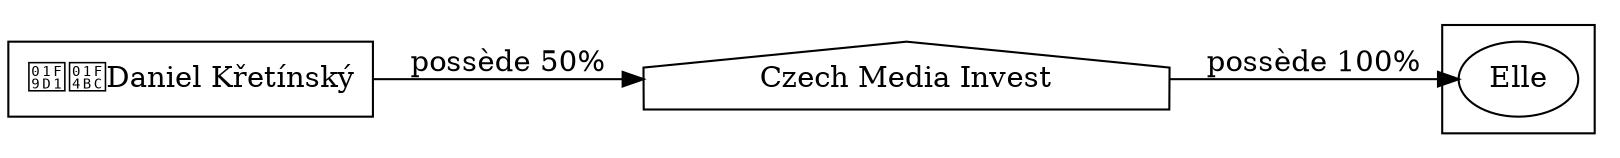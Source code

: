 digraph {
  rankdir=LR;
  subgraph roots {
    
      "daniel-kretinsky-92"[label="🧑‍💼Daniel Křetínský" shape=box]
    
  }

  
    "czech-media-invest-93"[label="Czech Media Invest" shape=house]
  

  subgraph clusterLeaves {
    
      "elle-321"[label="Elle"]
    
  }

  
    "czech-media-invest-93" -> "elle-321" [
      label="possède 100%"
    ]
  
    "daniel-kretinsky-92" -> "czech-media-invest-93" [
      label="possède 50%"
    ]
  
}
